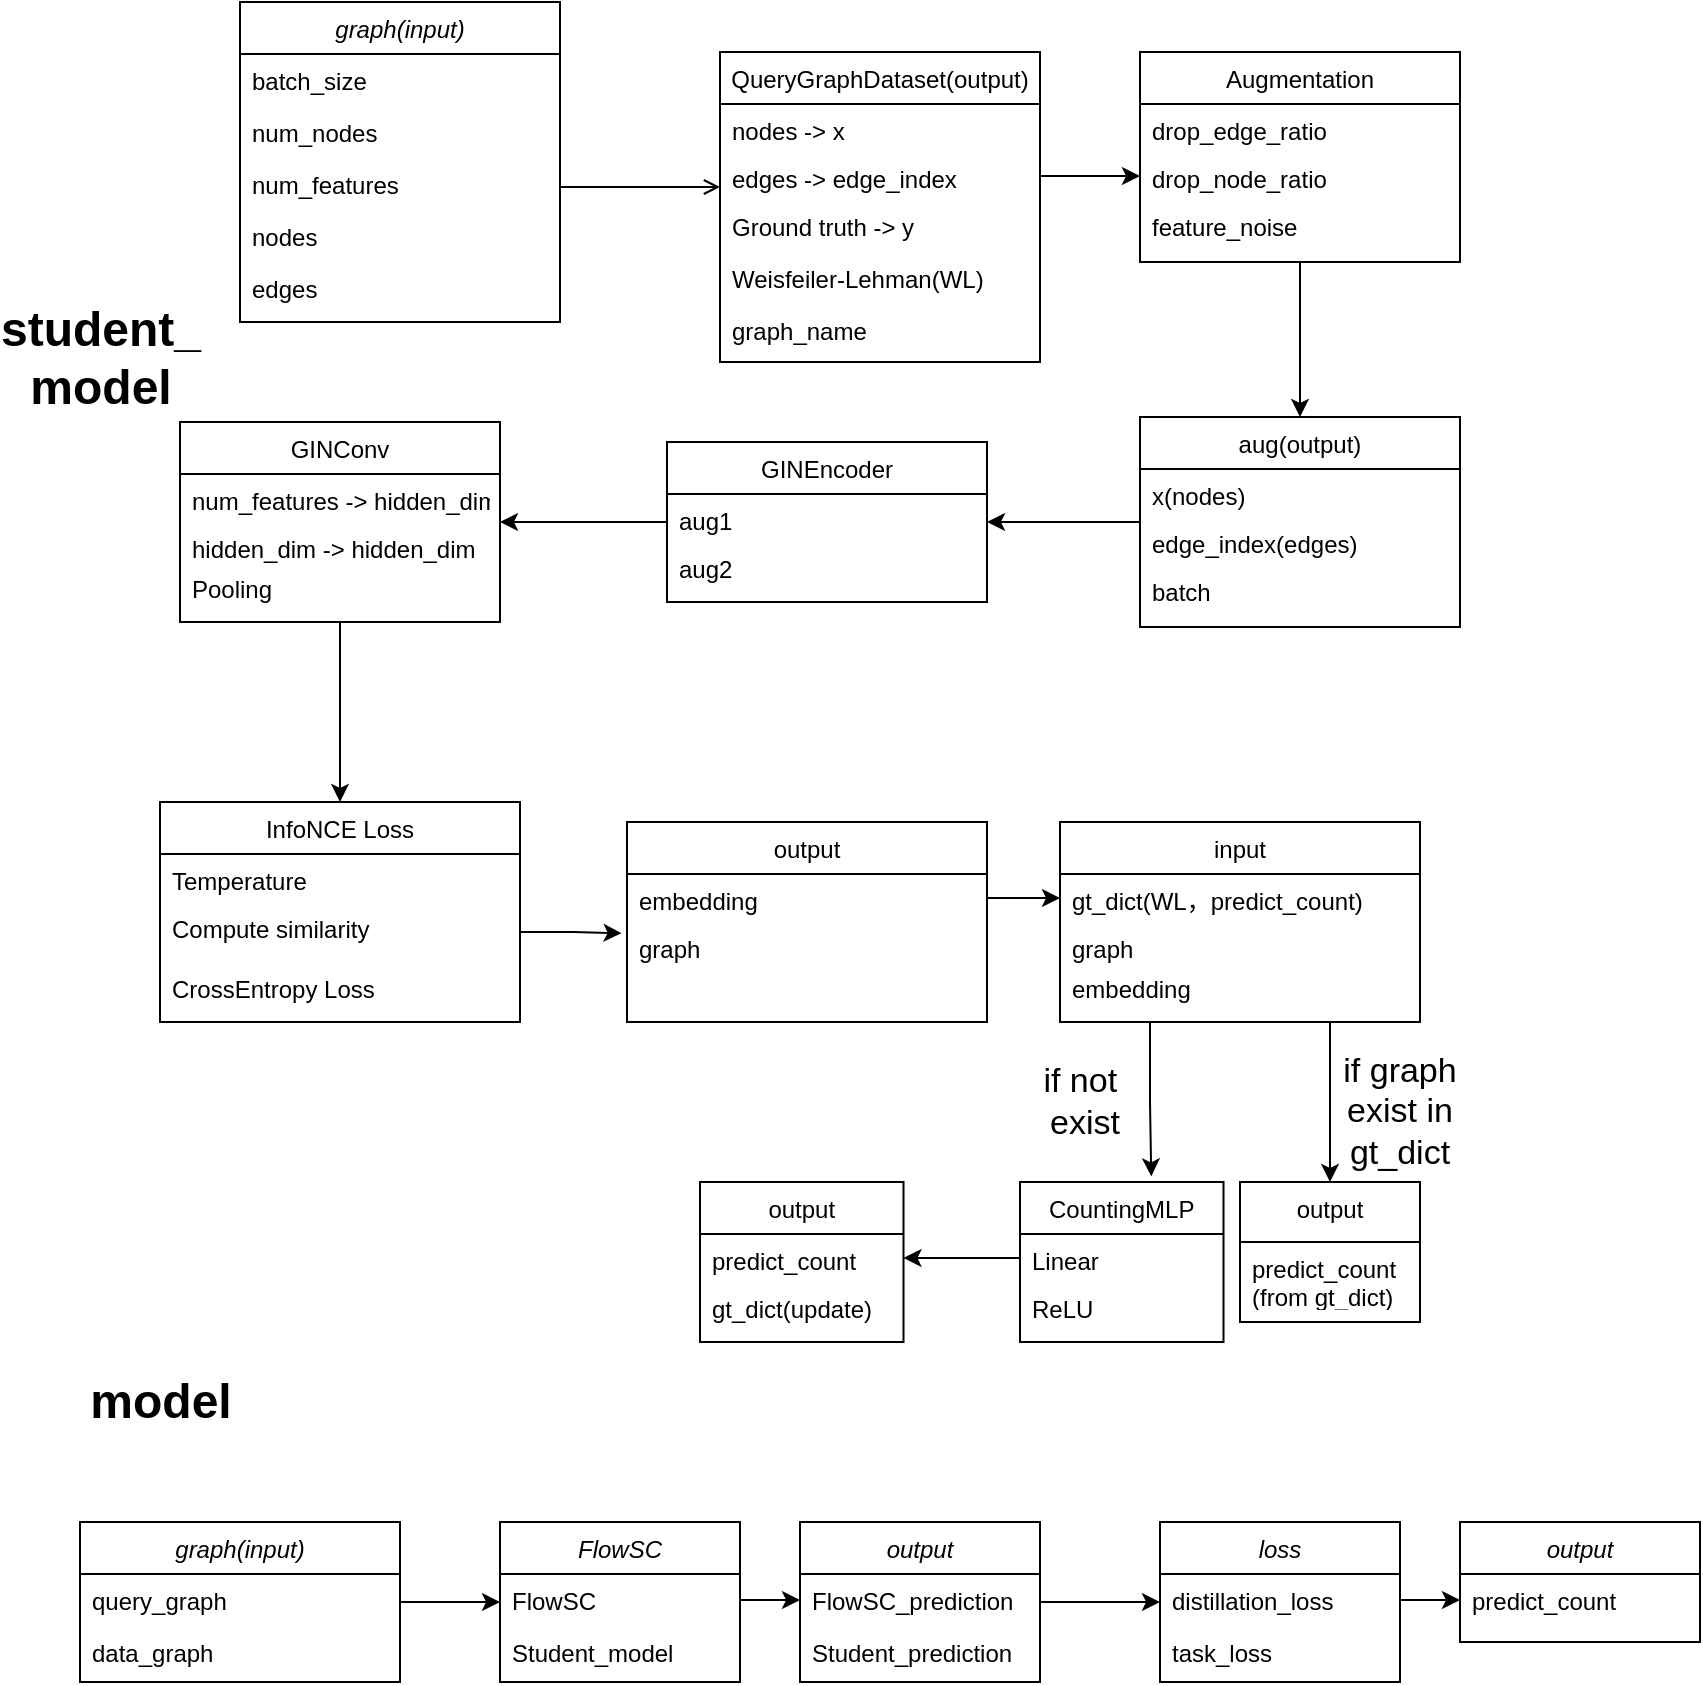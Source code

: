 <mxfile version="26.1.2">
  <diagram id="C5RBs43oDa-KdzZeNtuy" name="Page-1">
    <mxGraphModel dx="1838" dy="953" grid="1" gridSize="10" guides="1" tooltips="1" connect="1" arrows="1" fold="1" page="1" pageScale="1" pageWidth="827" pageHeight="1169" math="0" shadow="0">
      <root>
        <mxCell id="WIyWlLk6GJQsqaUBKTNV-0" />
        <mxCell id="WIyWlLk6GJQsqaUBKTNV-1" parent="WIyWlLk6GJQsqaUBKTNV-0" />
        <mxCell id="zkfFHV4jXpPFQw0GAbJ--0" value="graph(input)" style="swimlane;fontStyle=2;align=center;verticalAlign=top;childLayout=stackLayout;horizontal=1;startSize=26;horizontalStack=0;resizeParent=1;resizeLast=0;collapsible=1;marginBottom=0;rounded=0;shadow=0;strokeWidth=1;" parent="WIyWlLk6GJQsqaUBKTNV-1" vertex="1">
          <mxGeometry x="120" y="90" width="160" height="160" as="geometry">
            <mxRectangle x="230" y="140" width="160" height="26" as="alternateBounds" />
          </mxGeometry>
        </mxCell>
        <mxCell id="zkfFHV4jXpPFQw0GAbJ--1" value="batch_size" style="text;align=left;verticalAlign=top;spacingLeft=4;spacingRight=4;overflow=hidden;rotatable=0;points=[[0,0.5],[1,0.5]];portConstraint=eastwest;" parent="zkfFHV4jXpPFQw0GAbJ--0" vertex="1">
          <mxGeometry y="26" width="160" height="26" as="geometry" />
        </mxCell>
        <mxCell id="zkfFHV4jXpPFQw0GAbJ--2" value="num_nodes" style="text;align=left;verticalAlign=top;spacingLeft=4;spacingRight=4;overflow=hidden;rotatable=0;points=[[0,0.5],[1,0.5]];portConstraint=eastwest;rounded=0;shadow=0;html=0;" parent="zkfFHV4jXpPFQw0GAbJ--0" vertex="1">
          <mxGeometry y="52" width="160" height="26" as="geometry" />
        </mxCell>
        <mxCell id="JUCLEcW0InctEtb3xiCl-0" value="num_features" style="text;align=left;verticalAlign=top;spacingLeft=4;spacingRight=4;overflow=hidden;rotatable=0;points=[[0,0.5],[1,0.5]];portConstraint=eastwest;rounded=0;shadow=0;html=0;" vertex="1" parent="zkfFHV4jXpPFQw0GAbJ--0">
          <mxGeometry y="78" width="160" height="26" as="geometry" />
        </mxCell>
        <mxCell id="JUCLEcW0InctEtb3xiCl-1" value="nodes" style="text;align=left;verticalAlign=top;spacingLeft=4;spacingRight=4;overflow=hidden;rotatable=0;points=[[0,0.5],[1,0.5]];portConstraint=eastwest;rounded=0;shadow=0;html=0;" vertex="1" parent="zkfFHV4jXpPFQw0GAbJ--0">
          <mxGeometry y="104" width="160" height="26" as="geometry" />
        </mxCell>
        <mxCell id="zkfFHV4jXpPFQw0GAbJ--5" value="edges" style="text;align=left;verticalAlign=top;spacingLeft=4;spacingRight=4;overflow=hidden;rotatable=0;points=[[0,0.5],[1,0.5]];portConstraint=eastwest;" parent="zkfFHV4jXpPFQw0GAbJ--0" vertex="1">
          <mxGeometry y="130" width="160" height="30" as="geometry" />
        </mxCell>
        <mxCell id="zkfFHV4jXpPFQw0GAbJ--17" value="QueryGraphDataset(output)" style="swimlane;fontStyle=0;align=center;verticalAlign=top;childLayout=stackLayout;horizontal=1;startSize=26;horizontalStack=0;resizeParent=1;resizeLast=0;collapsible=1;marginBottom=0;rounded=0;shadow=0;strokeWidth=1;" parent="WIyWlLk6GJQsqaUBKTNV-1" vertex="1">
          <mxGeometry x="360" y="115" width="160" height="155" as="geometry">
            <mxRectangle x="550" y="140" width="160" height="26" as="alternateBounds" />
          </mxGeometry>
        </mxCell>
        <mxCell id="zkfFHV4jXpPFQw0GAbJ--18" value="nodes -&gt; x" style="text;align=left;verticalAlign=top;spacingLeft=4;spacingRight=4;overflow=hidden;rotatable=0;points=[[0,0.5],[1,0.5]];portConstraint=eastwest;" parent="zkfFHV4jXpPFQw0GAbJ--17" vertex="1">
          <mxGeometry y="26" width="160" height="24" as="geometry" />
        </mxCell>
        <mxCell id="JUCLEcW0InctEtb3xiCl-5" style="edgeStyle=orthogonalEdgeStyle;rounded=0;orthogonalLoop=1;jettySize=auto;html=1;exitX=1;exitY=0.5;exitDx=0;exitDy=0;" edge="1" parent="zkfFHV4jXpPFQw0GAbJ--17" source="JUCLEcW0InctEtb3xiCl-2">
          <mxGeometry relative="1" as="geometry">
            <mxPoint x="210" y="62" as="targetPoint" />
          </mxGeometry>
        </mxCell>
        <mxCell id="JUCLEcW0InctEtb3xiCl-2" value="edges -&gt; edge_index" style="text;align=left;verticalAlign=top;spacingLeft=4;spacingRight=4;overflow=hidden;rotatable=0;points=[[0,0.5],[1,0.5]];portConstraint=eastwest;" vertex="1" parent="zkfFHV4jXpPFQw0GAbJ--17">
          <mxGeometry y="50" width="160" height="24" as="geometry" />
        </mxCell>
        <mxCell id="JUCLEcW0InctEtb3xiCl-4" value="Ground truth -&gt; y" style="text;align=left;verticalAlign=top;spacingLeft=4;spacingRight=4;overflow=hidden;rotatable=0;points=[[0,0.5],[1,0.5]];portConstraint=eastwest;" vertex="1" parent="zkfFHV4jXpPFQw0GAbJ--17">
          <mxGeometry y="74" width="160" height="26" as="geometry" />
        </mxCell>
        <mxCell id="JUCLEcW0InctEtb3xiCl-43" value="Weisfeiler-Lehman(WL)" style="text;align=left;verticalAlign=top;spacingLeft=4;spacingRight=4;overflow=hidden;rotatable=0;points=[[0,0.5],[1,0.5]];portConstraint=eastwest;" vertex="1" parent="zkfFHV4jXpPFQw0GAbJ--17">
          <mxGeometry y="100" width="160" height="26" as="geometry" />
        </mxCell>
        <mxCell id="JUCLEcW0InctEtb3xiCl-42" value="graph_name" style="text;align=left;verticalAlign=top;spacingLeft=4;spacingRight=4;overflow=hidden;rotatable=0;points=[[0,0.5],[1,0.5]];portConstraint=eastwest;" vertex="1" parent="zkfFHV4jXpPFQw0GAbJ--17">
          <mxGeometry y="126" width="160" height="24" as="geometry" />
        </mxCell>
        <mxCell id="zkfFHV4jXpPFQw0GAbJ--26" value="" style="endArrow=open;shadow=0;strokeWidth=1;rounded=0;curved=0;endFill=1;edgeStyle=elbowEdgeStyle;elbow=vertical;" parent="WIyWlLk6GJQsqaUBKTNV-1" source="zkfFHV4jXpPFQw0GAbJ--0" target="zkfFHV4jXpPFQw0GAbJ--17" edge="1">
          <mxGeometry x="0.5" y="41" relative="1" as="geometry">
            <mxPoint x="380" y="192" as="sourcePoint" />
            <mxPoint x="540" y="192" as="targetPoint" />
            <mxPoint x="-40" y="32" as="offset" />
          </mxGeometry>
        </mxCell>
        <mxCell id="JUCLEcW0InctEtb3xiCl-23" value="" style="edgeStyle=orthogonalEdgeStyle;rounded=0;orthogonalLoop=1;jettySize=auto;html=1;" edge="1" parent="WIyWlLk6GJQsqaUBKTNV-1" source="JUCLEcW0InctEtb3xiCl-12" target="JUCLEcW0InctEtb3xiCl-19">
          <mxGeometry relative="1" as="geometry" />
        </mxCell>
        <mxCell id="JUCLEcW0InctEtb3xiCl-12" value="Augmentation" style="swimlane;fontStyle=0;align=center;verticalAlign=top;childLayout=stackLayout;horizontal=1;startSize=26;horizontalStack=0;resizeParent=1;resizeLast=0;collapsible=1;marginBottom=0;rounded=0;shadow=0;strokeWidth=1;" vertex="1" parent="WIyWlLk6GJQsqaUBKTNV-1">
          <mxGeometry x="570" y="115" width="160" height="105" as="geometry">
            <mxRectangle x="550" y="140" width="160" height="26" as="alternateBounds" />
          </mxGeometry>
        </mxCell>
        <mxCell id="JUCLEcW0InctEtb3xiCl-13" value="drop_edge_ratio" style="text;align=left;verticalAlign=top;spacingLeft=4;spacingRight=4;overflow=hidden;rotatable=0;points=[[0,0.5],[1,0.5]];portConstraint=eastwest;" vertex="1" parent="JUCLEcW0InctEtb3xiCl-12">
          <mxGeometry y="26" width="160" height="24" as="geometry" />
        </mxCell>
        <mxCell id="JUCLEcW0InctEtb3xiCl-15" value="drop_node_ratio" style="text;align=left;verticalAlign=top;spacingLeft=4;spacingRight=4;overflow=hidden;rotatable=0;points=[[0,0.5],[1,0.5]];portConstraint=eastwest;" vertex="1" parent="JUCLEcW0InctEtb3xiCl-12">
          <mxGeometry y="50" width="160" height="24" as="geometry" />
        </mxCell>
        <mxCell id="JUCLEcW0InctEtb3xiCl-16" value="feature_noise" style="text;align=left;verticalAlign=top;spacingLeft=4;spacingRight=4;overflow=hidden;rotatable=0;points=[[0,0.5],[1,0.5]];portConstraint=eastwest;" vertex="1" parent="JUCLEcW0InctEtb3xiCl-12">
          <mxGeometry y="74" width="160" height="26" as="geometry" />
        </mxCell>
        <mxCell id="JUCLEcW0InctEtb3xiCl-29" value="" style="edgeStyle=orthogonalEdgeStyle;rounded=0;orthogonalLoop=1;jettySize=auto;html=1;" edge="1" parent="WIyWlLk6GJQsqaUBKTNV-1" source="JUCLEcW0InctEtb3xiCl-19" target="JUCLEcW0InctEtb3xiCl-25">
          <mxGeometry relative="1" as="geometry" />
        </mxCell>
        <mxCell id="JUCLEcW0InctEtb3xiCl-19" value="aug(output)" style="swimlane;fontStyle=0;align=center;verticalAlign=top;childLayout=stackLayout;horizontal=1;startSize=26;horizontalStack=0;resizeParent=1;resizeLast=0;collapsible=1;marginBottom=0;rounded=0;shadow=0;strokeWidth=1;" vertex="1" parent="WIyWlLk6GJQsqaUBKTNV-1">
          <mxGeometry x="570" y="297.5" width="160" height="105" as="geometry">
            <mxRectangle x="550" y="140" width="160" height="26" as="alternateBounds" />
          </mxGeometry>
        </mxCell>
        <mxCell id="JUCLEcW0InctEtb3xiCl-20" value="x(nodes)" style="text;align=left;verticalAlign=top;spacingLeft=4;spacingRight=4;overflow=hidden;rotatable=0;points=[[0,0.5],[1,0.5]];portConstraint=eastwest;" vertex="1" parent="JUCLEcW0InctEtb3xiCl-19">
          <mxGeometry y="26" width="160" height="24" as="geometry" />
        </mxCell>
        <mxCell id="JUCLEcW0InctEtb3xiCl-21" value="edge_index(edges)" style="text;align=left;verticalAlign=top;spacingLeft=4;spacingRight=4;overflow=hidden;rotatable=0;points=[[0,0.5],[1,0.5]];portConstraint=eastwest;" vertex="1" parent="JUCLEcW0InctEtb3xiCl-19">
          <mxGeometry y="50" width="160" height="24" as="geometry" />
        </mxCell>
        <mxCell id="JUCLEcW0InctEtb3xiCl-22" value="batch" style="text;align=left;verticalAlign=top;spacingLeft=4;spacingRight=4;overflow=hidden;rotatable=0;points=[[0,0.5],[1,0.5]];portConstraint=eastwest;" vertex="1" parent="JUCLEcW0InctEtb3xiCl-19">
          <mxGeometry y="74" width="160" height="26" as="geometry" />
        </mxCell>
        <mxCell id="JUCLEcW0InctEtb3xiCl-33" value="" style="edgeStyle=orthogonalEdgeStyle;rounded=0;orthogonalLoop=1;jettySize=auto;html=1;" edge="1" parent="WIyWlLk6GJQsqaUBKTNV-1" source="JUCLEcW0InctEtb3xiCl-25" target="JUCLEcW0InctEtb3xiCl-30">
          <mxGeometry relative="1" as="geometry" />
        </mxCell>
        <mxCell id="JUCLEcW0InctEtb3xiCl-25" value="GINEncoder" style="swimlane;fontStyle=0;align=center;verticalAlign=top;childLayout=stackLayout;horizontal=1;startSize=26;horizontalStack=0;resizeParent=1;resizeLast=0;collapsible=1;marginBottom=0;rounded=0;shadow=0;strokeWidth=1;" vertex="1" parent="WIyWlLk6GJQsqaUBKTNV-1">
          <mxGeometry x="333.5" y="310" width="160" height="80" as="geometry">
            <mxRectangle x="550" y="140" width="160" height="26" as="alternateBounds" />
          </mxGeometry>
        </mxCell>
        <mxCell id="JUCLEcW0InctEtb3xiCl-26" value="aug1" style="text;align=left;verticalAlign=top;spacingLeft=4;spacingRight=4;overflow=hidden;rotatable=0;points=[[0,0.5],[1,0.5]];portConstraint=eastwest;" vertex="1" parent="JUCLEcW0InctEtb3xiCl-25">
          <mxGeometry y="26" width="160" height="24" as="geometry" />
        </mxCell>
        <mxCell id="JUCLEcW0InctEtb3xiCl-27" value="aug2" style="text;align=left;verticalAlign=top;spacingLeft=4;spacingRight=4;overflow=hidden;rotatable=0;points=[[0,0.5],[1,0.5]];portConstraint=eastwest;" vertex="1" parent="JUCLEcW0InctEtb3xiCl-25">
          <mxGeometry y="50" width="160" height="24" as="geometry" />
        </mxCell>
        <mxCell id="JUCLEcW0InctEtb3xiCl-39" value="" style="edgeStyle=orthogonalEdgeStyle;rounded=0;orthogonalLoop=1;jettySize=auto;html=1;" edge="1" parent="WIyWlLk6GJQsqaUBKTNV-1" source="JUCLEcW0InctEtb3xiCl-30" target="JUCLEcW0InctEtb3xiCl-35">
          <mxGeometry relative="1" as="geometry" />
        </mxCell>
        <mxCell id="JUCLEcW0InctEtb3xiCl-30" value="GINConv" style="swimlane;fontStyle=0;align=center;verticalAlign=top;childLayout=stackLayout;horizontal=1;startSize=26;horizontalStack=0;resizeParent=1;resizeLast=0;collapsible=1;marginBottom=0;rounded=0;shadow=0;strokeWidth=1;" vertex="1" parent="WIyWlLk6GJQsqaUBKTNV-1">
          <mxGeometry x="90" y="300" width="160" height="100" as="geometry">
            <mxRectangle x="550" y="140" width="160" height="26" as="alternateBounds" />
          </mxGeometry>
        </mxCell>
        <mxCell id="JUCLEcW0InctEtb3xiCl-31" value="num_features -&gt; hidden_dim" style="text;align=left;verticalAlign=top;spacingLeft=4;spacingRight=4;overflow=hidden;rotatable=0;points=[[0,0.5],[1,0.5]];portConstraint=eastwest;" vertex="1" parent="JUCLEcW0InctEtb3xiCl-30">
          <mxGeometry y="26" width="160" height="24" as="geometry" />
        </mxCell>
        <mxCell id="JUCLEcW0InctEtb3xiCl-32" value="hidden_dim -&gt; hidden_dim" style="text;align=left;verticalAlign=top;spacingLeft=4;spacingRight=4;overflow=hidden;rotatable=0;points=[[0,0.5],[1,0.5]];portConstraint=eastwest;" vertex="1" parent="JUCLEcW0InctEtb3xiCl-30">
          <mxGeometry y="50" width="160" height="20" as="geometry" />
        </mxCell>
        <mxCell id="JUCLEcW0InctEtb3xiCl-34" value="Pooling" style="text;align=left;verticalAlign=top;spacingLeft=4;spacingRight=4;overflow=hidden;rotatable=0;points=[[0,0.5],[1,0.5]];portConstraint=eastwest;" vertex="1" parent="JUCLEcW0InctEtb3xiCl-30">
          <mxGeometry y="70" width="160" height="20" as="geometry" />
        </mxCell>
        <mxCell id="JUCLEcW0InctEtb3xiCl-35" value="InfoNCE Loss" style="swimlane;fontStyle=0;align=center;verticalAlign=top;childLayout=stackLayout;horizontal=1;startSize=26;horizontalStack=0;resizeParent=1;resizeLast=0;collapsible=1;marginBottom=0;rounded=0;shadow=0;strokeWidth=1;" vertex="1" parent="WIyWlLk6GJQsqaUBKTNV-1">
          <mxGeometry x="80" y="490" width="180" height="110" as="geometry">
            <mxRectangle x="550" y="140" width="160" height="26" as="alternateBounds" />
          </mxGeometry>
        </mxCell>
        <mxCell id="JUCLEcW0InctEtb3xiCl-36" value="Temperature" style="text;align=left;verticalAlign=top;spacingLeft=4;spacingRight=4;overflow=hidden;rotatable=0;points=[[0,0.5],[1,0.5]];portConstraint=eastwest;" vertex="1" parent="JUCLEcW0InctEtb3xiCl-35">
          <mxGeometry y="26" width="180" height="24" as="geometry" />
        </mxCell>
        <mxCell id="JUCLEcW0InctEtb3xiCl-37" value="Compute similarity" style="text;align=left;verticalAlign=top;spacingLeft=4;spacingRight=4;overflow=hidden;rotatable=0;points=[[0,0.5],[1,0.5]];portConstraint=eastwest;" vertex="1" parent="JUCLEcW0InctEtb3xiCl-35">
          <mxGeometry y="50" width="180" height="30" as="geometry" />
        </mxCell>
        <mxCell id="JUCLEcW0InctEtb3xiCl-38" value="CrossEntropy Loss" style="text;align=left;verticalAlign=top;spacingLeft=4;spacingRight=4;overflow=hidden;rotatable=0;points=[[0,0.5],[1,0.5]];portConstraint=eastwest;" vertex="1" parent="JUCLEcW0InctEtb3xiCl-35">
          <mxGeometry y="80" width="180" height="30" as="geometry" />
        </mxCell>
        <mxCell id="JUCLEcW0InctEtb3xiCl-92" style="edgeStyle=orthogonalEdgeStyle;rounded=0;orthogonalLoop=1;jettySize=auto;html=1;exitX=0.75;exitY=1;exitDx=0;exitDy=0;entryX=0.5;entryY=0;entryDx=0;entryDy=0;" edge="1" parent="WIyWlLk6GJQsqaUBKTNV-1" source="JUCLEcW0InctEtb3xiCl-44" target="JUCLEcW0InctEtb3xiCl-52">
          <mxGeometry relative="1" as="geometry" />
        </mxCell>
        <mxCell id="JUCLEcW0InctEtb3xiCl-44" value="input" style="swimlane;fontStyle=0;align=center;verticalAlign=top;childLayout=stackLayout;horizontal=1;startSize=26;horizontalStack=0;resizeParent=1;resizeLast=0;collapsible=1;marginBottom=0;rounded=0;shadow=0;strokeWidth=1;" vertex="1" parent="WIyWlLk6GJQsqaUBKTNV-1">
          <mxGeometry x="530" y="500" width="180" height="100" as="geometry">
            <mxRectangle x="550" y="140" width="160" height="26" as="alternateBounds" />
          </mxGeometry>
        </mxCell>
        <mxCell id="JUCLEcW0InctEtb3xiCl-45" value="gt_dict(WL，predict_count)" style="text;align=left;verticalAlign=top;spacingLeft=4;spacingRight=4;overflow=hidden;rotatable=0;points=[[0,0.5],[1,0.5]];portConstraint=eastwest;" vertex="1" parent="JUCLEcW0InctEtb3xiCl-44">
          <mxGeometry y="26" width="180" height="24" as="geometry" />
        </mxCell>
        <mxCell id="JUCLEcW0InctEtb3xiCl-46" value="graph" style="text;align=left;verticalAlign=top;spacingLeft=4;spacingRight=4;overflow=hidden;rotatable=0;points=[[0,0.5],[1,0.5]];portConstraint=eastwest;" vertex="1" parent="JUCLEcW0InctEtb3xiCl-44">
          <mxGeometry y="50" width="180" height="20" as="geometry" />
        </mxCell>
        <mxCell id="JUCLEcW0InctEtb3xiCl-77" value="embedding" style="text;align=left;verticalAlign=top;spacingLeft=4;spacingRight=4;overflow=hidden;rotatable=0;points=[[0,0.5],[1,0.5]];portConstraint=eastwest;" vertex="1" parent="JUCLEcW0InctEtb3xiCl-44">
          <mxGeometry y="70" width="180" height="20" as="geometry" />
        </mxCell>
        <mxCell id="JUCLEcW0InctEtb3xiCl-52" value="output" style="swimlane;fontStyle=0;align=center;verticalAlign=top;childLayout=stackLayout;horizontal=1;startSize=30;horizontalStack=0;resizeParent=1;resizeLast=0;collapsible=1;marginBottom=0;rounded=0;shadow=0;strokeWidth=1;" vertex="1" parent="WIyWlLk6GJQsqaUBKTNV-1">
          <mxGeometry x="620" y="680" width="90" height="70" as="geometry">
            <mxRectangle x="550" y="140" width="160" height="26" as="alternateBounds" />
          </mxGeometry>
        </mxCell>
        <mxCell id="JUCLEcW0InctEtb3xiCl-53" value="predict_count&#xa;(from gt_dict)" style="text;align=left;verticalAlign=top;spacingLeft=4;spacingRight=4;overflow=hidden;rotatable=0;points=[[0,0.5],[1,0.5]];portConstraint=eastwest;" vertex="1" parent="JUCLEcW0InctEtb3xiCl-52">
          <mxGeometry y="30" width="90" height="30" as="geometry" />
        </mxCell>
        <mxCell id="JUCLEcW0InctEtb3xiCl-65" value="CountingMLP" style="swimlane;fontStyle=0;align=center;verticalAlign=top;childLayout=stackLayout;horizontal=1;startSize=26;horizontalStack=0;resizeParent=1;resizeLast=0;collapsible=1;marginBottom=0;rounded=0;shadow=0;strokeWidth=1;" vertex="1" parent="WIyWlLk6GJQsqaUBKTNV-1">
          <mxGeometry x="510" y="680" width="101.75" height="80" as="geometry">
            <mxRectangle x="550" y="140" width="160" height="26" as="alternateBounds" />
          </mxGeometry>
        </mxCell>
        <mxCell id="JUCLEcW0InctEtb3xiCl-66" value="Linear" style="text;align=left;verticalAlign=top;spacingLeft=4;spacingRight=4;overflow=hidden;rotatable=0;points=[[0,0.5],[1,0.5]];portConstraint=eastwest;" vertex="1" parent="JUCLEcW0InctEtb3xiCl-65">
          <mxGeometry y="26" width="101.75" height="24" as="geometry" />
        </mxCell>
        <mxCell id="JUCLEcW0InctEtb3xiCl-67" value="ReLU" style="text;align=left;verticalAlign=top;spacingLeft=4;spacingRight=4;overflow=hidden;rotatable=0;points=[[0,0.5],[1,0.5]];portConstraint=eastwest;" vertex="1" parent="JUCLEcW0InctEtb3xiCl-65">
          <mxGeometry y="50" width="101.75" height="30" as="geometry" />
        </mxCell>
        <mxCell id="JUCLEcW0InctEtb3xiCl-69" value="&lt;font style=&quot;font-size: 17px;&quot;&gt;if not&amp;nbsp;&lt;/font&gt;&lt;div&gt;&lt;font style=&quot;font-size: 17px;&quot;&gt;exist&lt;/font&gt;&lt;/div&gt;" style="text;strokeColor=none;align=center;fillColor=none;html=1;verticalAlign=middle;whiteSpace=wrap;rounded=0;" vertex="1" parent="WIyWlLk6GJQsqaUBKTNV-1">
          <mxGeometry x="513.5" y="620" width="56.5" height="40" as="geometry" />
        </mxCell>
        <mxCell id="JUCLEcW0InctEtb3xiCl-71" value="output" style="swimlane;fontStyle=0;align=center;verticalAlign=top;childLayout=stackLayout;horizontal=1;startSize=26;horizontalStack=0;resizeParent=1;resizeLast=0;collapsible=1;marginBottom=0;rounded=0;shadow=0;strokeWidth=1;" vertex="1" parent="WIyWlLk6GJQsqaUBKTNV-1">
          <mxGeometry x="313.5" y="500" width="180" height="100" as="geometry">
            <mxRectangle x="550" y="140" width="160" height="26" as="alternateBounds" />
          </mxGeometry>
        </mxCell>
        <mxCell id="JUCLEcW0InctEtb3xiCl-72" value="embedding" style="text;align=left;verticalAlign=top;spacingLeft=4;spacingRight=4;overflow=hidden;rotatable=0;points=[[0,0.5],[1,0.5]];portConstraint=eastwest;" vertex="1" parent="JUCLEcW0InctEtb3xiCl-71">
          <mxGeometry y="26" width="180" height="24" as="geometry" />
        </mxCell>
        <mxCell id="JUCLEcW0InctEtb3xiCl-73" value="graph" style="text;align=left;verticalAlign=top;spacingLeft=4;spacingRight=4;overflow=hidden;rotatable=0;points=[[0,0.5],[1,0.5]];portConstraint=eastwest;" vertex="1" parent="JUCLEcW0InctEtb3xiCl-71">
          <mxGeometry y="50" width="180" height="50" as="geometry" />
        </mxCell>
        <mxCell id="JUCLEcW0InctEtb3xiCl-48" style="edgeStyle=orthogonalEdgeStyle;rounded=0;orthogonalLoop=1;jettySize=auto;html=1;exitX=1;exitY=0.5;exitDx=0;exitDy=0;entryX=-0.015;entryY=0.112;entryDx=0;entryDy=0;entryPerimeter=0;" edge="1" parent="WIyWlLk6GJQsqaUBKTNV-1" source="JUCLEcW0InctEtb3xiCl-37" target="JUCLEcW0InctEtb3xiCl-73">
          <mxGeometry relative="1" as="geometry">
            <mxPoint x="350" y="555" as="targetPoint" />
          </mxGeometry>
        </mxCell>
        <mxCell id="JUCLEcW0InctEtb3xiCl-76" style="edgeStyle=orthogonalEdgeStyle;rounded=0;orthogonalLoop=1;jettySize=auto;html=1;exitX=1;exitY=0.5;exitDx=0;exitDy=0;entryX=0;entryY=0.5;entryDx=0;entryDy=0;" edge="1" parent="WIyWlLk6GJQsqaUBKTNV-1" source="JUCLEcW0InctEtb3xiCl-72" target="JUCLEcW0InctEtb3xiCl-45">
          <mxGeometry relative="1" as="geometry" />
        </mxCell>
        <mxCell id="JUCLEcW0InctEtb3xiCl-82" value="&lt;font style=&quot;font-size: 17px;&quot;&gt;if graph exist in gt_dict&lt;/font&gt;" style="text;strokeColor=none;align=center;fillColor=none;html=1;verticalAlign=middle;whiteSpace=wrap;rounded=0;" vertex="1" parent="WIyWlLk6GJQsqaUBKTNV-1">
          <mxGeometry x="670" y="630" width="60" height="30" as="geometry" />
        </mxCell>
        <mxCell id="JUCLEcW0InctEtb3xiCl-85" value="output" style="swimlane;fontStyle=0;align=center;verticalAlign=top;childLayout=stackLayout;horizontal=1;startSize=26;horizontalStack=0;resizeParent=1;resizeLast=0;collapsible=1;marginBottom=0;rounded=0;shadow=0;strokeWidth=1;" vertex="1" parent="WIyWlLk6GJQsqaUBKTNV-1">
          <mxGeometry x="350" y="680" width="101.75" height="80" as="geometry">
            <mxRectangle x="550" y="140" width="160" height="26" as="alternateBounds" />
          </mxGeometry>
        </mxCell>
        <mxCell id="JUCLEcW0InctEtb3xiCl-86" value="predict_count" style="text;align=left;verticalAlign=top;spacingLeft=4;spacingRight=4;overflow=hidden;rotatable=0;points=[[0,0.5],[1,0.5]];portConstraint=eastwest;" vertex="1" parent="JUCLEcW0InctEtb3xiCl-85">
          <mxGeometry y="26" width="101.75" height="24" as="geometry" />
        </mxCell>
        <mxCell id="JUCLEcW0InctEtb3xiCl-87" value="gt_dict(update)" style="text;align=left;verticalAlign=top;spacingLeft=4;spacingRight=4;overflow=hidden;rotatable=0;points=[[0,0.5],[1,0.5]];portConstraint=eastwest;" vertex="1" parent="JUCLEcW0InctEtb3xiCl-85">
          <mxGeometry y="50" width="101.75" height="30" as="geometry" />
        </mxCell>
        <mxCell id="JUCLEcW0InctEtb3xiCl-90" style="edgeStyle=orthogonalEdgeStyle;rounded=0;orthogonalLoop=1;jettySize=auto;html=1;exitX=0;exitY=0.5;exitDx=0;exitDy=0;entryX=1;entryY=0.5;entryDx=0;entryDy=0;" edge="1" parent="WIyWlLk6GJQsqaUBKTNV-1" source="JUCLEcW0InctEtb3xiCl-66" target="JUCLEcW0InctEtb3xiCl-86">
          <mxGeometry relative="1" as="geometry" />
        </mxCell>
        <mxCell id="JUCLEcW0InctEtb3xiCl-91" style="edgeStyle=orthogonalEdgeStyle;rounded=0;orthogonalLoop=1;jettySize=auto;html=1;exitX=0.25;exitY=1;exitDx=0;exitDy=0;entryX=0.645;entryY=-0.035;entryDx=0;entryDy=0;entryPerimeter=0;" edge="1" parent="WIyWlLk6GJQsqaUBKTNV-1" source="JUCLEcW0InctEtb3xiCl-44" target="JUCLEcW0InctEtb3xiCl-65">
          <mxGeometry relative="1" as="geometry" />
        </mxCell>
        <mxCell id="JUCLEcW0InctEtb3xiCl-94" value="student_&lt;div&gt;model&lt;/div&gt;" style="text;strokeColor=none;fillColor=none;html=1;fontSize=24;fontStyle=1;verticalAlign=middle;align=center;" vertex="1" parent="WIyWlLk6GJQsqaUBKTNV-1">
          <mxGeometry y="237.5" width="100" height="60" as="geometry" />
        </mxCell>
        <mxCell id="JUCLEcW0InctEtb3xiCl-105" value="" style="edgeStyle=orthogonalEdgeStyle;rounded=0;orthogonalLoop=1;jettySize=auto;html=1;" edge="1" parent="WIyWlLk6GJQsqaUBKTNV-1" source="JUCLEcW0InctEtb3xiCl-95" target="JUCLEcW0InctEtb3xiCl-102">
          <mxGeometry relative="1" as="geometry" />
        </mxCell>
        <mxCell id="JUCLEcW0InctEtb3xiCl-95" value="graph(input)" style="swimlane;fontStyle=2;align=center;verticalAlign=top;childLayout=stackLayout;horizontal=1;startSize=26;horizontalStack=0;resizeParent=1;resizeLast=0;collapsible=1;marginBottom=0;rounded=0;shadow=0;strokeWidth=1;" vertex="1" parent="WIyWlLk6GJQsqaUBKTNV-1">
          <mxGeometry x="40" y="850" width="160" height="80" as="geometry">
            <mxRectangle x="230" y="140" width="160" height="26" as="alternateBounds" />
          </mxGeometry>
        </mxCell>
        <mxCell id="JUCLEcW0InctEtb3xiCl-96" value="query_graph" style="text;align=left;verticalAlign=top;spacingLeft=4;spacingRight=4;overflow=hidden;rotatable=0;points=[[0,0.5],[1,0.5]];portConstraint=eastwest;" vertex="1" parent="JUCLEcW0InctEtb3xiCl-95">
          <mxGeometry y="26" width="160" height="26" as="geometry" />
        </mxCell>
        <mxCell id="JUCLEcW0InctEtb3xiCl-97" value="data_graph" style="text;align=left;verticalAlign=top;spacingLeft=4;spacingRight=4;overflow=hidden;rotatable=0;points=[[0,0.5],[1,0.5]];portConstraint=eastwest;rounded=0;shadow=0;html=0;" vertex="1" parent="JUCLEcW0InctEtb3xiCl-95">
          <mxGeometry y="52" width="160" height="26" as="geometry" />
        </mxCell>
        <mxCell id="JUCLEcW0InctEtb3xiCl-102" value="FlowSC" style="swimlane;fontStyle=2;align=center;verticalAlign=top;childLayout=stackLayout;horizontal=1;startSize=26;horizontalStack=0;resizeParent=1;resizeLast=0;collapsible=1;marginBottom=0;rounded=0;shadow=0;strokeWidth=1;" vertex="1" parent="WIyWlLk6GJQsqaUBKTNV-1">
          <mxGeometry x="250" y="850" width="120" height="80" as="geometry">
            <mxRectangle x="230" y="140" width="160" height="26" as="alternateBounds" />
          </mxGeometry>
        </mxCell>
        <mxCell id="JUCLEcW0InctEtb3xiCl-110" style="edgeStyle=orthogonalEdgeStyle;rounded=0;orthogonalLoop=1;jettySize=auto;html=1;exitX=1;exitY=0.5;exitDx=0;exitDy=0;" edge="1" parent="JUCLEcW0InctEtb3xiCl-102" source="JUCLEcW0InctEtb3xiCl-103">
          <mxGeometry relative="1" as="geometry">
            <mxPoint x="150" y="39" as="targetPoint" />
          </mxGeometry>
        </mxCell>
        <mxCell id="JUCLEcW0InctEtb3xiCl-103" value="FlowSC" style="text;align=left;verticalAlign=top;spacingLeft=4;spacingRight=4;overflow=hidden;rotatable=0;points=[[0,0.5],[1,0.5]];portConstraint=eastwest;" vertex="1" parent="JUCLEcW0InctEtb3xiCl-102">
          <mxGeometry y="26" width="120" height="26" as="geometry" />
        </mxCell>
        <mxCell id="JUCLEcW0InctEtb3xiCl-104" value="Student_model" style="text;align=left;verticalAlign=top;spacingLeft=4;spacingRight=4;overflow=hidden;rotatable=0;points=[[0,0.5],[1,0.5]];portConstraint=eastwest;rounded=0;shadow=0;html=0;" vertex="1" parent="JUCLEcW0InctEtb3xiCl-102">
          <mxGeometry y="52" width="120" height="26" as="geometry" />
        </mxCell>
        <mxCell id="JUCLEcW0InctEtb3xiCl-114" value="" style="edgeStyle=orthogonalEdgeStyle;rounded=0;orthogonalLoop=1;jettySize=auto;html=1;" edge="1" parent="WIyWlLk6GJQsqaUBKTNV-1" source="JUCLEcW0InctEtb3xiCl-107" target="JUCLEcW0InctEtb3xiCl-111">
          <mxGeometry relative="1" as="geometry" />
        </mxCell>
        <mxCell id="JUCLEcW0InctEtb3xiCl-107" value="output" style="swimlane;fontStyle=2;align=center;verticalAlign=top;childLayout=stackLayout;horizontal=1;startSize=26;horizontalStack=0;resizeParent=1;resizeLast=0;collapsible=1;marginBottom=0;rounded=0;shadow=0;strokeWidth=1;" vertex="1" parent="WIyWlLk6GJQsqaUBKTNV-1">
          <mxGeometry x="400" y="850" width="120" height="80" as="geometry">
            <mxRectangle x="230" y="140" width="160" height="26" as="alternateBounds" />
          </mxGeometry>
        </mxCell>
        <mxCell id="JUCLEcW0InctEtb3xiCl-108" value="FlowSC_prediction" style="text;align=left;verticalAlign=top;spacingLeft=4;spacingRight=4;overflow=hidden;rotatable=0;points=[[0,0.5],[1,0.5]];portConstraint=eastwest;" vertex="1" parent="JUCLEcW0InctEtb3xiCl-107">
          <mxGeometry y="26" width="120" height="26" as="geometry" />
        </mxCell>
        <mxCell id="JUCLEcW0InctEtb3xiCl-109" value="Student_prediction" style="text;align=left;verticalAlign=top;spacingLeft=4;spacingRight=4;overflow=hidden;rotatable=0;points=[[0,0.5],[1,0.5]];portConstraint=eastwest;rounded=0;shadow=0;html=0;" vertex="1" parent="JUCLEcW0InctEtb3xiCl-107">
          <mxGeometry y="52" width="120" height="26" as="geometry" />
        </mxCell>
        <mxCell id="JUCLEcW0InctEtb3xiCl-111" value="loss" style="swimlane;fontStyle=2;align=center;verticalAlign=top;childLayout=stackLayout;horizontal=1;startSize=26;horizontalStack=0;resizeParent=1;resizeLast=0;collapsible=1;marginBottom=0;rounded=0;shadow=0;strokeWidth=1;" vertex="1" parent="WIyWlLk6GJQsqaUBKTNV-1">
          <mxGeometry x="580" y="850" width="120" height="80" as="geometry">
            <mxRectangle x="230" y="140" width="160" height="26" as="alternateBounds" />
          </mxGeometry>
        </mxCell>
        <mxCell id="JUCLEcW0InctEtb3xiCl-112" value="distillation_loss" style="text;align=left;verticalAlign=top;spacingLeft=4;spacingRight=4;overflow=hidden;rotatable=0;points=[[0,0.5],[1,0.5]];portConstraint=eastwest;" vertex="1" parent="JUCLEcW0InctEtb3xiCl-111">
          <mxGeometry y="26" width="120" height="26" as="geometry" />
        </mxCell>
        <mxCell id="JUCLEcW0InctEtb3xiCl-113" value="task_loss" style="text;align=left;verticalAlign=top;spacingLeft=4;spacingRight=4;overflow=hidden;rotatable=0;points=[[0,0.5],[1,0.5]];portConstraint=eastwest;rounded=0;shadow=0;html=0;" vertex="1" parent="JUCLEcW0InctEtb3xiCl-111">
          <mxGeometry y="52" width="120" height="26" as="geometry" />
        </mxCell>
        <mxCell id="JUCLEcW0InctEtb3xiCl-116" value="output" style="swimlane;fontStyle=2;align=center;verticalAlign=top;childLayout=stackLayout;horizontal=1;startSize=26;horizontalStack=0;resizeParent=1;resizeLast=0;collapsible=1;marginBottom=0;rounded=0;shadow=0;strokeWidth=1;" vertex="1" parent="WIyWlLk6GJQsqaUBKTNV-1">
          <mxGeometry x="730" y="850" width="120" height="60" as="geometry">
            <mxRectangle x="230" y="140" width="160" height="26" as="alternateBounds" />
          </mxGeometry>
        </mxCell>
        <mxCell id="JUCLEcW0InctEtb3xiCl-117" value="predict_count" style="text;align=left;verticalAlign=top;spacingLeft=4;spacingRight=4;overflow=hidden;rotatable=0;points=[[0,0.5],[1,0.5]];portConstraint=eastwest;" vertex="1" parent="JUCLEcW0InctEtb3xiCl-116">
          <mxGeometry y="26" width="120" height="26" as="geometry" />
        </mxCell>
        <mxCell id="JUCLEcW0InctEtb3xiCl-119" style="edgeStyle=orthogonalEdgeStyle;rounded=0;orthogonalLoop=1;jettySize=auto;html=1;exitX=1;exitY=0.5;exitDx=0;exitDy=0;" edge="1" parent="WIyWlLk6GJQsqaUBKTNV-1" source="JUCLEcW0InctEtb3xiCl-112" target="JUCLEcW0InctEtb3xiCl-117">
          <mxGeometry relative="1" as="geometry" />
        </mxCell>
        <mxCell id="JUCLEcW0InctEtb3xiCl-120" value="model" style="text;strokeColor=none;fillColor=none;html=1;fontSize=24;fontStyle=1;verticalAlign=middle;align=center;" vertex="1" parent="WIyWlLk6GJQsqaUBKTNV-1">
          <mxGeometry x="30" y="770" width="100" height="40" as="geometry" />
        </mxCell>
      </root>
    </mxGraphModel>
  </diagram>
</mxfile>
